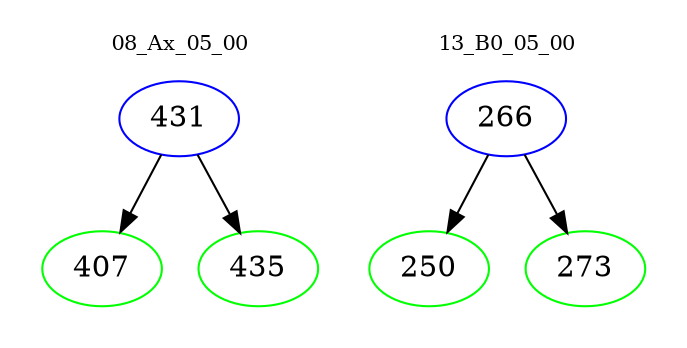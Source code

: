 digraph{
subgraph cluster_0 {
color = white
label = "08_Ax_05_00";
fontsize=10;
T0_431 [label="431", color="blue"]
T0_431 -> T0_407 [color="black"]
T0_407 [label="407", color="green"]
T0_431 -> T0_435 [color="black"]
T0_435 [label="435", color="green"]
}
subgraph cluster_1 {
color = white
label = "13_B0_05_00";
fontsize=10;
T1_266 [label="266", color="blue"]
T1_266 -> T1_250 [color="black"]
T1_250 [label="250", color="green"]
T1_266 -> T1_273 [color="black"]
T1_273 [label="273", color="green"]
}
}
